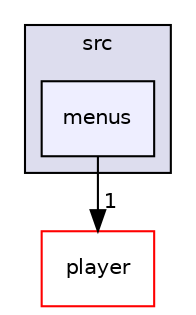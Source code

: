 digraph "src/menus" {
  compound=true
  node [ fontsize="10", fontname="Helvetica"];
  edge [ labelfontsize="10", labelfontname="Helvetica"];
  subgraph clusterdir_68267d1309a1af8e8297ef4c3efbcdba {
    graph [ bgcolor="#ddddee", pencolor="black", label="src" fontname="Helvetica", fontsize="10", URL="dir_68267d1309a1af8e8297ef4c3efbcdba.html"]
  dir_a4cf0bd8881f9bd048453dfed09211e5 [shape=box, label="menus", style="filled", fillcolor="#eeeeff", pencolor="black", URL="dir_a4cf0bd8881f9bd048453dfed09211e5.html"];
  }
  dir_975424cdae97a07db69e55371758444e [shape=box label="player" fillcolor="white" style="filled" color="red" URL="dir_975424cdae97a07db69e55371758444e.html"];
  dir_a4cf0bd8881f9bd048453dfed09211e5->dir_975424cdae97a07db69e55371758444e [headlabel="1", labeldistance=1.5 headhref="dir_000008_000009.html"];
}
